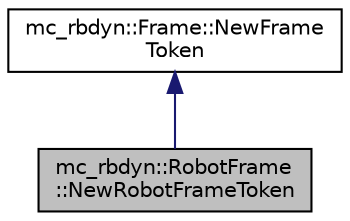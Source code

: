 digraph "mc_rbdyn::RobotFrame::NewRobotFrameToken"
{
 // INTERACTIVE_SVG=YES
 // LATEX_PDF_SIZE
  edge [fontname="Helvetica",fontsize="10",labelfontname="Helvetica",labelfontsize="10"];
  node [fontname="Helvetica",fontsize="10",shape=record];
  Node1 [label="mc_rbdyn::RobotFrame\l::NewRobotFrameToken",height=0.2,width=0.4,color="black", fillcolor="grey75", style="filled", fontcolor="black",tooltip=" "];
  Node2 -> Node1 [dir="back",color="midnightblue",fontsize="10",style="solid",fontname="Helvetica"];
  Node2 [label="mc_rbdyn::Frame::NewFrame\lToken",height=0.2,width=0.4,color="black", fillcolor="white", style="filled",URL="$structmc__rbdyn_1_1Frame_1_1NewFrameToken.html",tooltip=" "];
}
